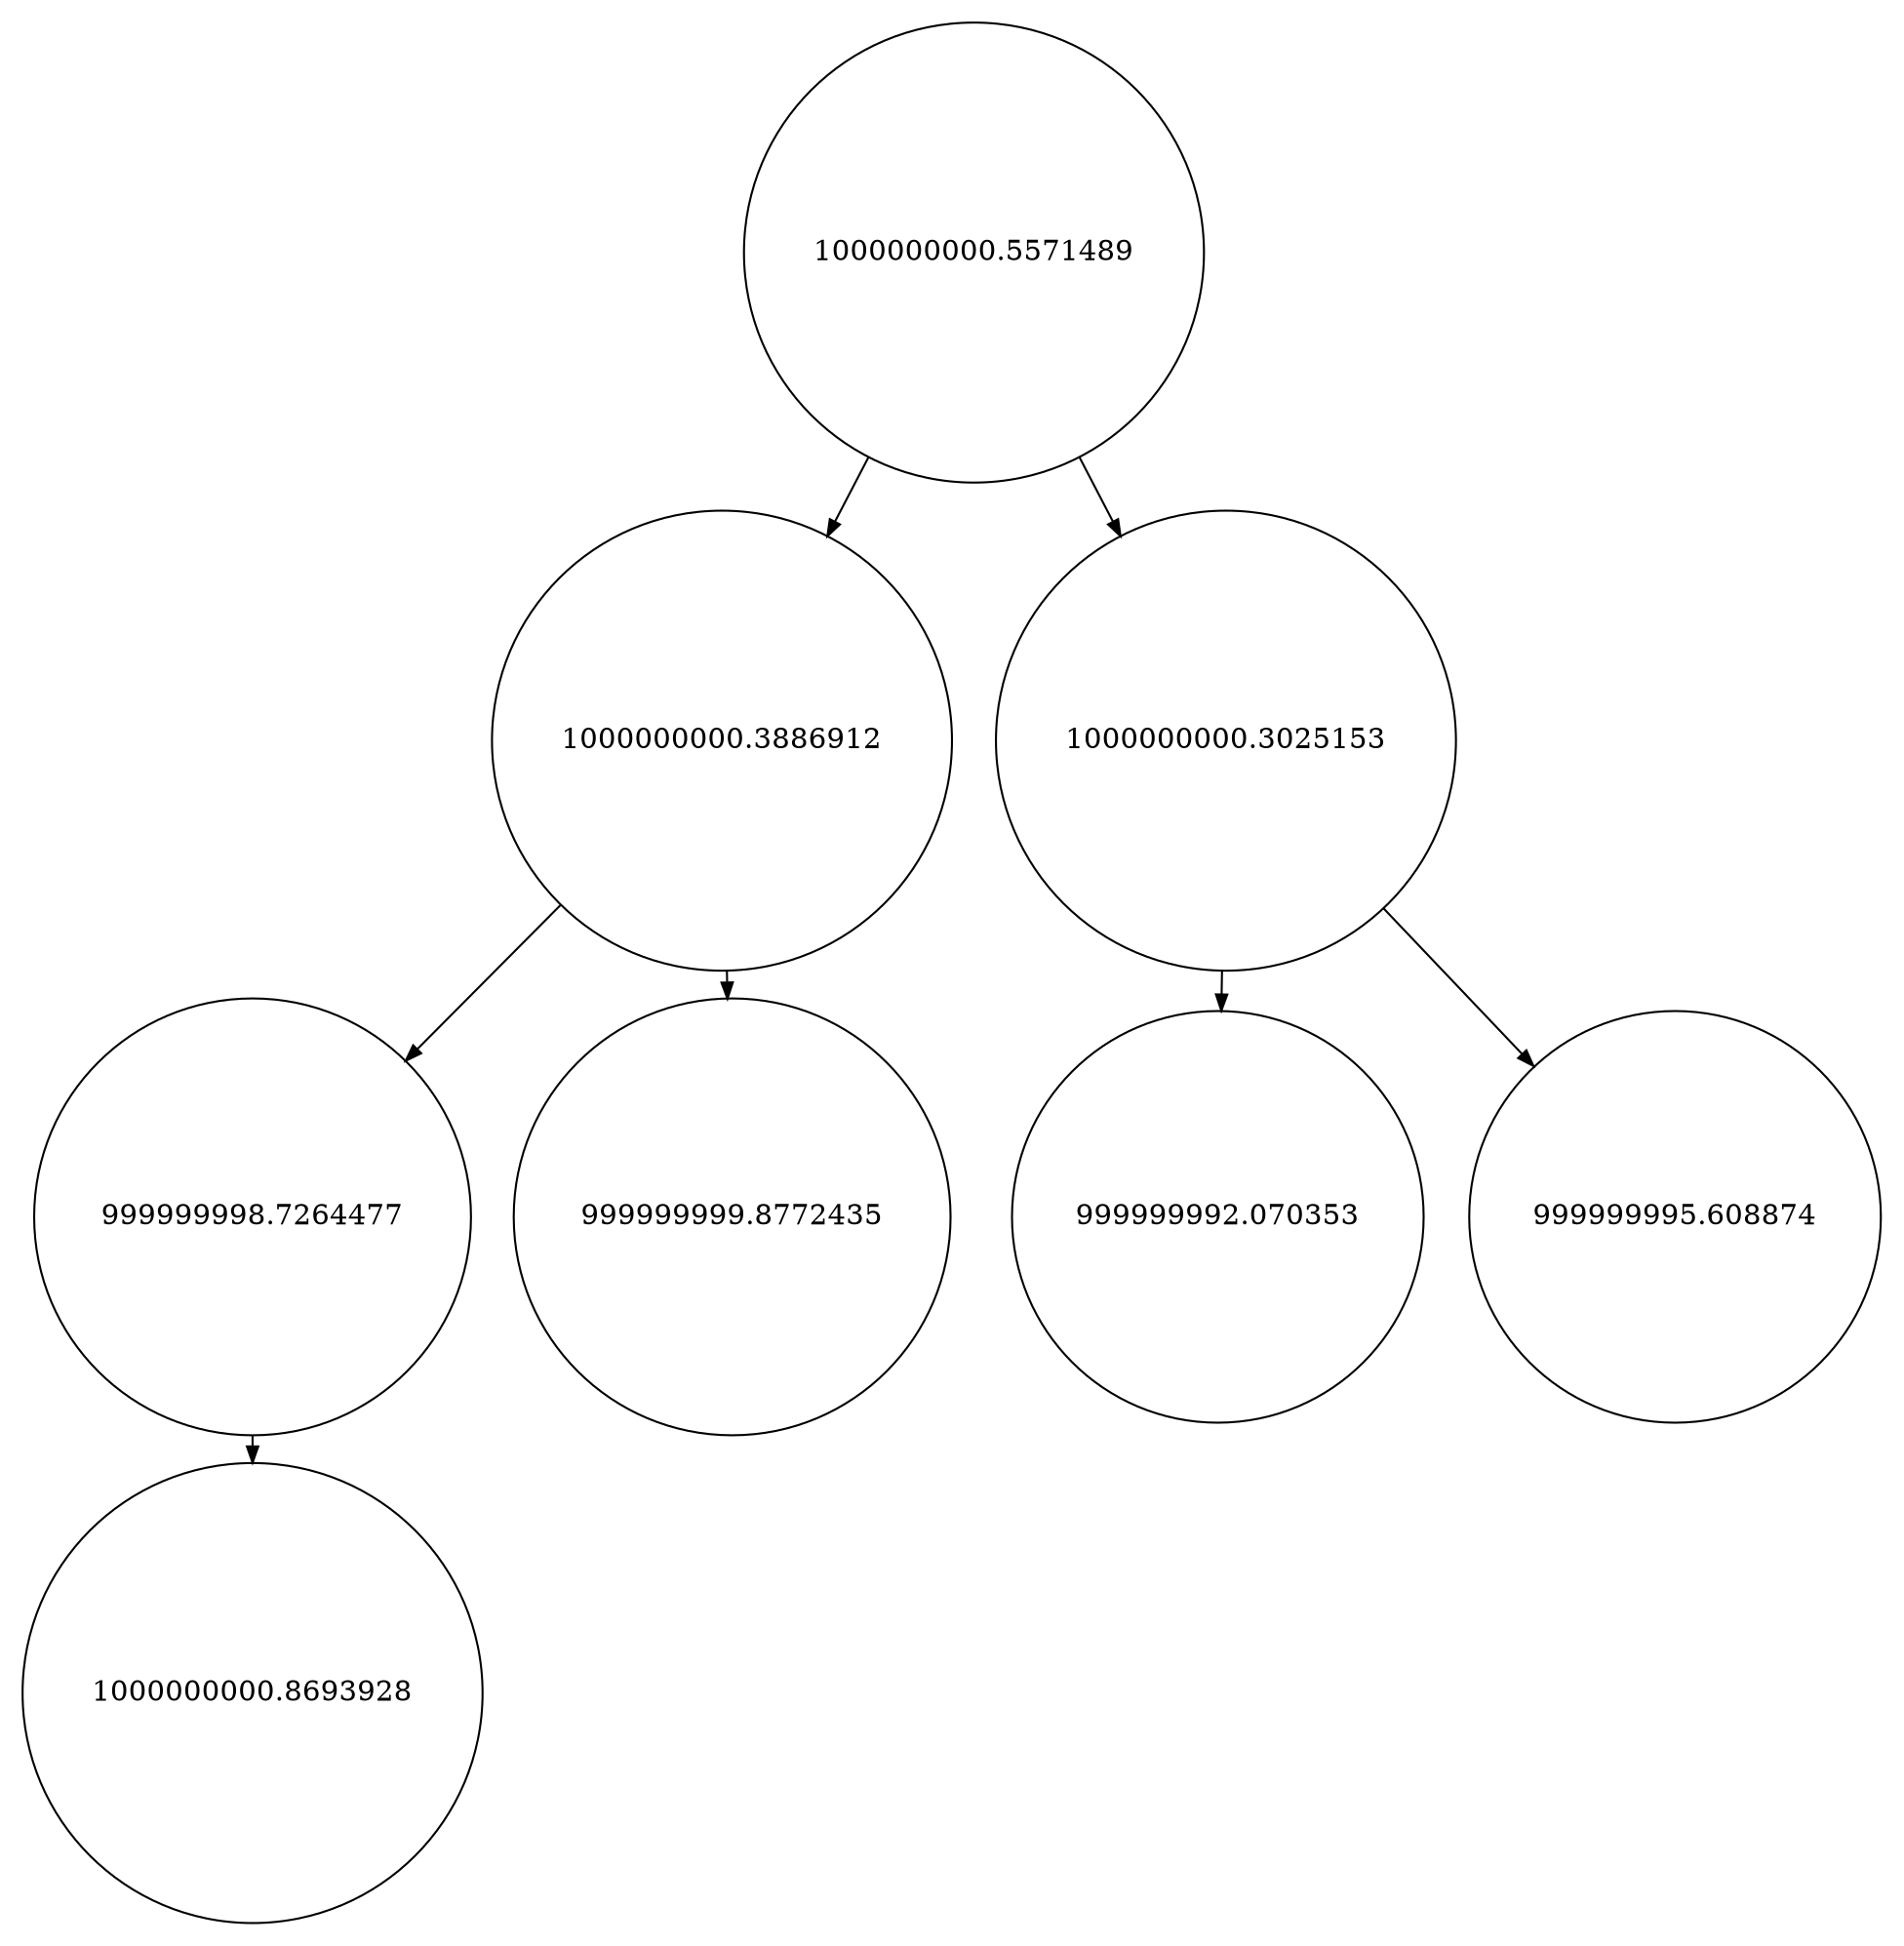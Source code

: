 
    digraph G {
    nodesep=0.3;
    ranksep=0.2;
    margin=0.1;
    node [shape=circle];
    edge [arrowsize=0.8];
    1 -> 2[side=left];
1 -> 3;
2 -> 4[side=left];
2 -> 5;
3 -> 6[side=left];
3 -> 7;
4 -> 8[side=left];
1[label="1000000000.5571489"]
2[label="1000000000.3886912"]
3[label="1000000000.3025153"]
4[label="999999998.7264477"]
5[label="999999999.8772435"]
6[label="999999992.070353"]
7[label="999999995.608874"]
8[label="1000000000.8693928"]}